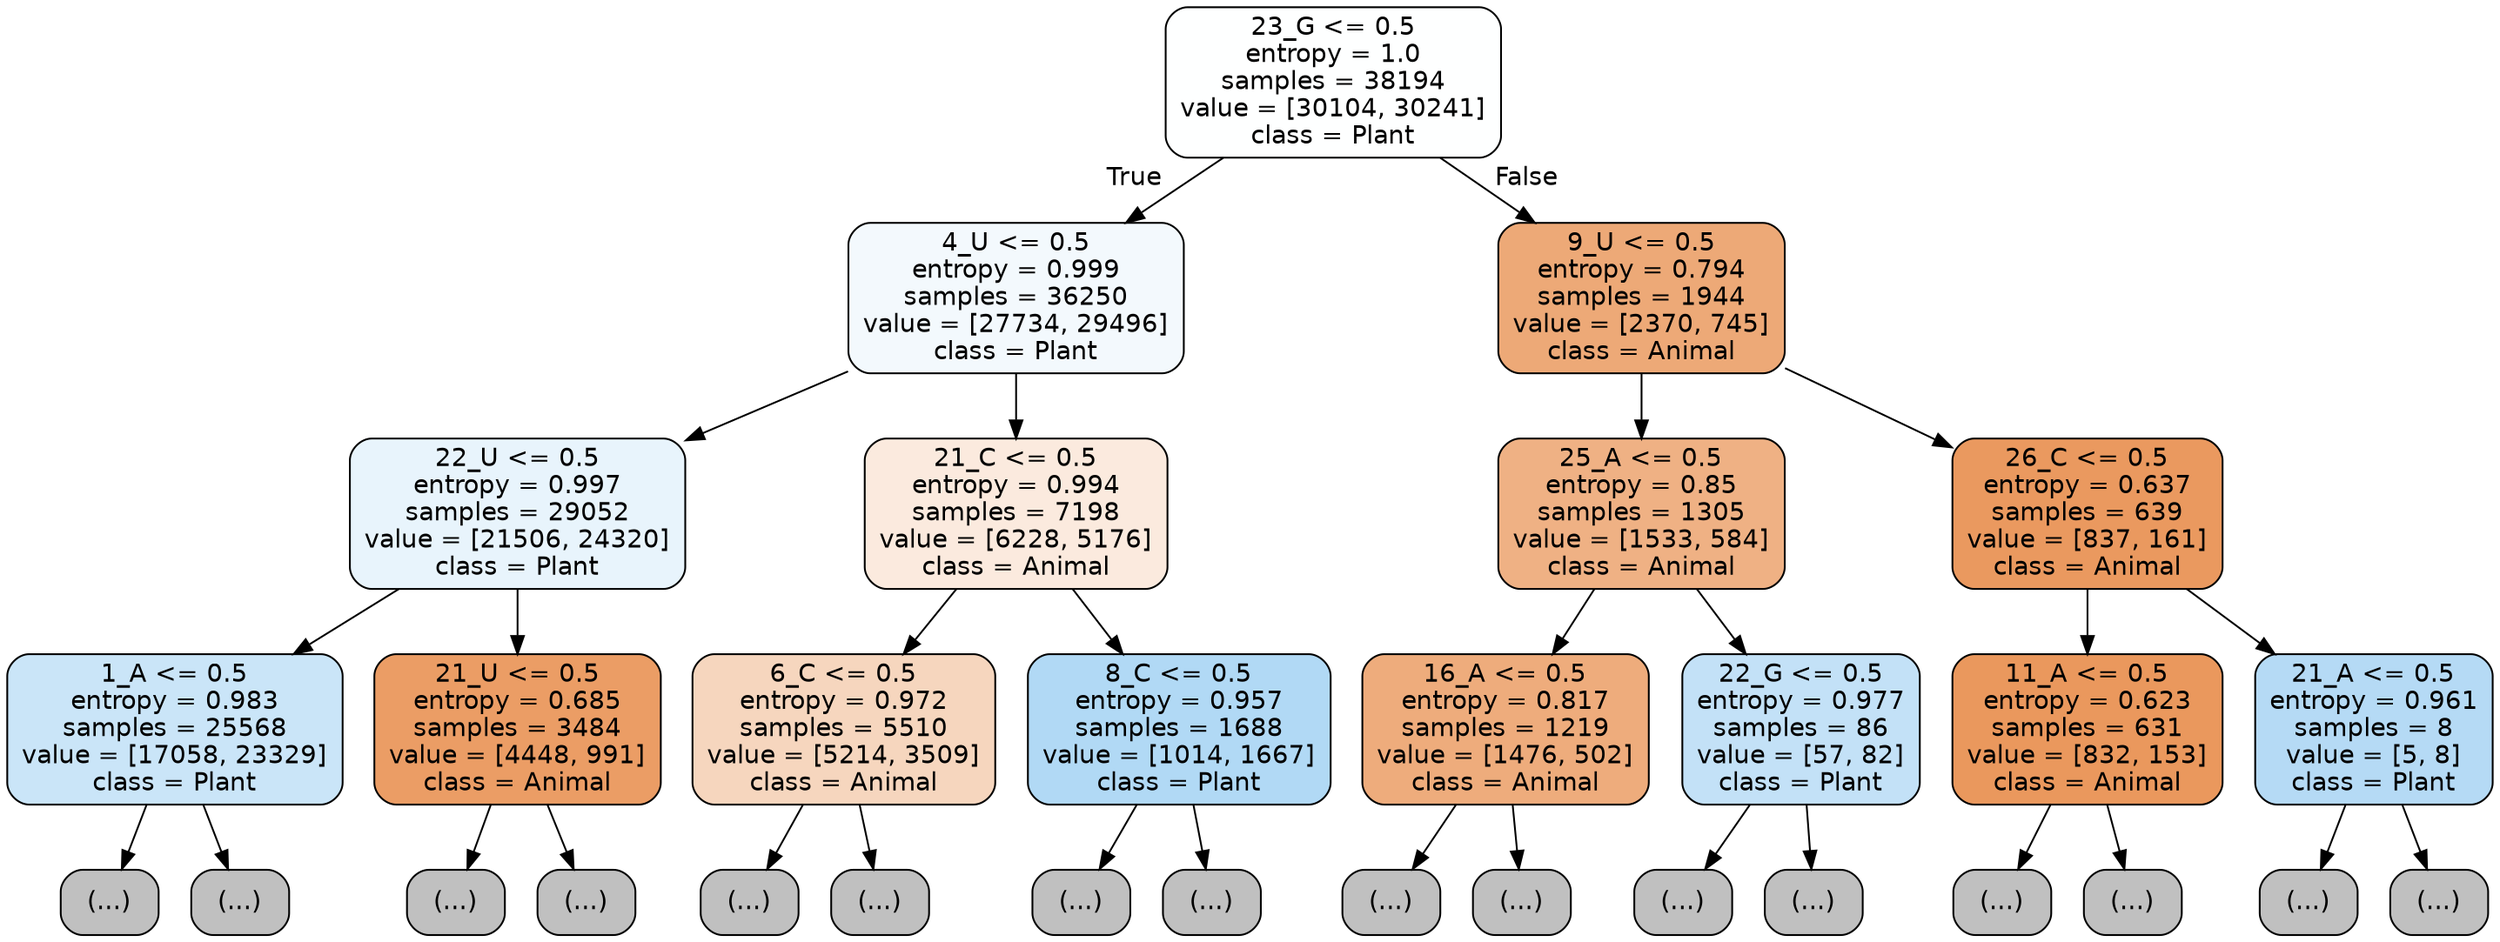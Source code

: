 digraph Tree {
node [shape=box, style="filled, rounded", color="black", fontname="helvetica"] ;
edge [fontname="helvetica"] ;
0 [label="23_G <= 0.5\nentropy = 1.0\nsamples = 38194\nvalue = [30104, 30241]\nclass = Plant", fillcolor="#feffff"] ;
1 [label="4_U <= 0.5\nentropy = 0.999\nsamples = 36250\nvalue = [27734, 29496]\nclass = Plant", fillcolor="#f3f9fd"] ;
0 -> 1 [labeldistance=2.5, labelangle=45, headlabel="True"] ;
2 [label="22_U <= 0.5\nentropy = 0.997\nsamples = 29052\nvalue = [21506, 24320]\nclass = Plant", fillcolor="#e8f4fc"] ;
1 -> 2 ;
3 [label="1_A <= 0.5\nentropy = 0.983\nsamples = 25568\nvalue = [17058, 23329]\nclass = Plant", fillcolor="#cae5f8"] ;
2 -> 3 ;
4 [label="(...)", fillcolor="#C0C0C0"] ;
3 -> 4 ;
8361 [label="(...)", fillcolor="#C0C0C0"] ;
3 -> 8361 ;
10842 [label="21_U <= 0.5\nentropy = 0.685\nsamples = 3484\nvalue = [4448, 991]\nclass = Animal", fillcolor="#eb9d65"] ;
2 -> 10842 ;
10843 [label="(...)", fillcolor="#C0C0C0"] ;
10842 -> 10843 ;
11902 [label="(...)", fillcolor="#C0C0C0"] ;
10842 -> 11902 ;
12245 [label="21_C <= 0.5\nentropy = 0.994\nsamples = 7198\nvalue = [6228, 5176]\nclass = Animal", fillcolor="#fbeade"] ;
1 -> 12245 ;
12246 [label="6_C <= 0.5\nentropy = 0.972\nsamples = 5510\nvalue = [5214, 3509]\nclass = Animal", fillcolor="#f6d6be"] ;
12245 -> 12246 ;
12247 [label="(...)", fillcolor="#C0C0C0"] ;
12246 -> 12247 ;
14670 [label="(...)", fillcolor="#C0C0C0"] ;
12246 -> 14670 ;
15351 [label="8_C <= 0.5\nentropy = 0.957\nsamples = 1688\nvalue = [1014, 1667]\nclass = Plant", fillcolor="#b1d9f5"] ;
12245 -> 15351 ;
15352 [label="(...)", fillcolor="#C0C0C0"] ;
15351 -> 15352 ;
15887 [label="(...)", fillcolor="#C0C0C0"] ;
15351 -> 15887 ;
16074 [label="9_U <= 0.5\nentropy = 0.794\nsamples = 1944\nvalue = [2370, 745]\nclass = Animal", fillcolor="#eda977"] ;
0 -> 16074 [labeldistance=2.5, labelangle=-45, headlabel="False"] ;
16075 [label="25_A <= 0.5\nentropy = 0.85\nsamples = 1305\nvalue = [1533, 584]\nclass = Animal", fillcolor="#efb184"] ;
16074 -> 16075 ;
16076 [label="16_A <= 0.5\nentropy = 0.817\nsamples = 1219\nvalue = [1476, 502]\nclass = Animal", fillcolor="#eeac7c"] ;
16075 -> 16076 ;
16077 [label="(...)", fillcolor="#C0C0C0"] ;
16076 -> 16077 ;
16496 [label="(...)", fillcolor="#C0C0C0"] ;
16076 -> 16496 ;
16599 [label="22_G <= 0.5\nentropy = 0.977\nsamples = 86\nvalue = [57, 82]\nclass = Plant", fillcolor="#c3e1f7"] ;
16075 -> 16599 ;
16600 [label="(...)", fillcolor="#C0C0C0"] ;
16599 -> 16600 ;
16623 [label="(...)", fillcolor="#C0C0C0"] ;
16599 -> 16623 ;
16632 [label="26_C <= 0.5\nentropy = 0.637\nsamples = 639\nvalue = [837, 161]\nclass = Animal", fillcolor="#ea995f"] ;
16074 -> 16632 ;
16633 [label="11_A <= 0.5\nentropy = 0.623\nsamples = 631\nvalue = [832, 153]\nclass = Animal", fillcolor="#ea985d"] ;
16632 -> 16633 ;
16634 [label="(...)", fillcolor="#C0C0C0"] ;
16633 -> 16634 ;
16829 [label="(...)", fillcolor="#C0C0C0"] ;
16633 -> 16829 ;
16876 [label="21_A <= 0.5\nentropy = 0.961\nsamples = 8\nvalue = [5, 8]\nclass = Plant", fillcolor="#b5daf5"] ;
16632 -> 16876 ;
16877 [label="(...)", fillcolor="#C0C0C0"] ;
16876 -> 16877 ;
16880 [label="(...)", fillcolor="#C0C0C0"] ;
16876 -> 16880 ;
}